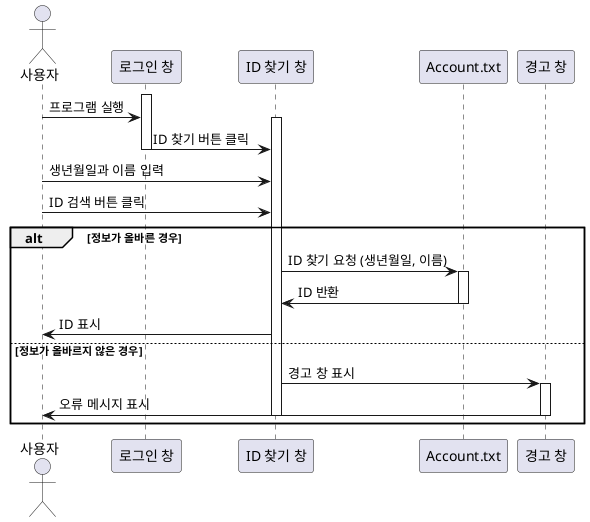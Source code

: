 @startuml

actor 사용자
participant "로그인 창" as Login
participant "ID 찾기 창" as FindID
participant "Account.txt" as AccountService
participant "경고 창" as Warning

activate Login
사용자 -> Login : 프로그램 실행
activate FindID

Login -> FindID : ID 찾기 버튼 클릭
deactivate Login
사용자 -> FindID : 생년월일과 이름 입력
사용자 -> FindID : ID 검색 버튼 클릭

alt 정보가 올바른 경우
    FindID -> AccountService : ID 찾기 요청 (생년월일, 이름)
    activate AccountService
    AccountService -> FindID : ID 반환
    deactivate AccountService
    FindID -> 사용자 : ID 표시
else 정보가 올바르지 않은 경우
    FindID -> Warning : 경고 창 표시
    activate Warning
    Warning -> 사용자 : 오류 메시지 표시
    deactivate Warning
    deactivate FindID
end

@enduml
